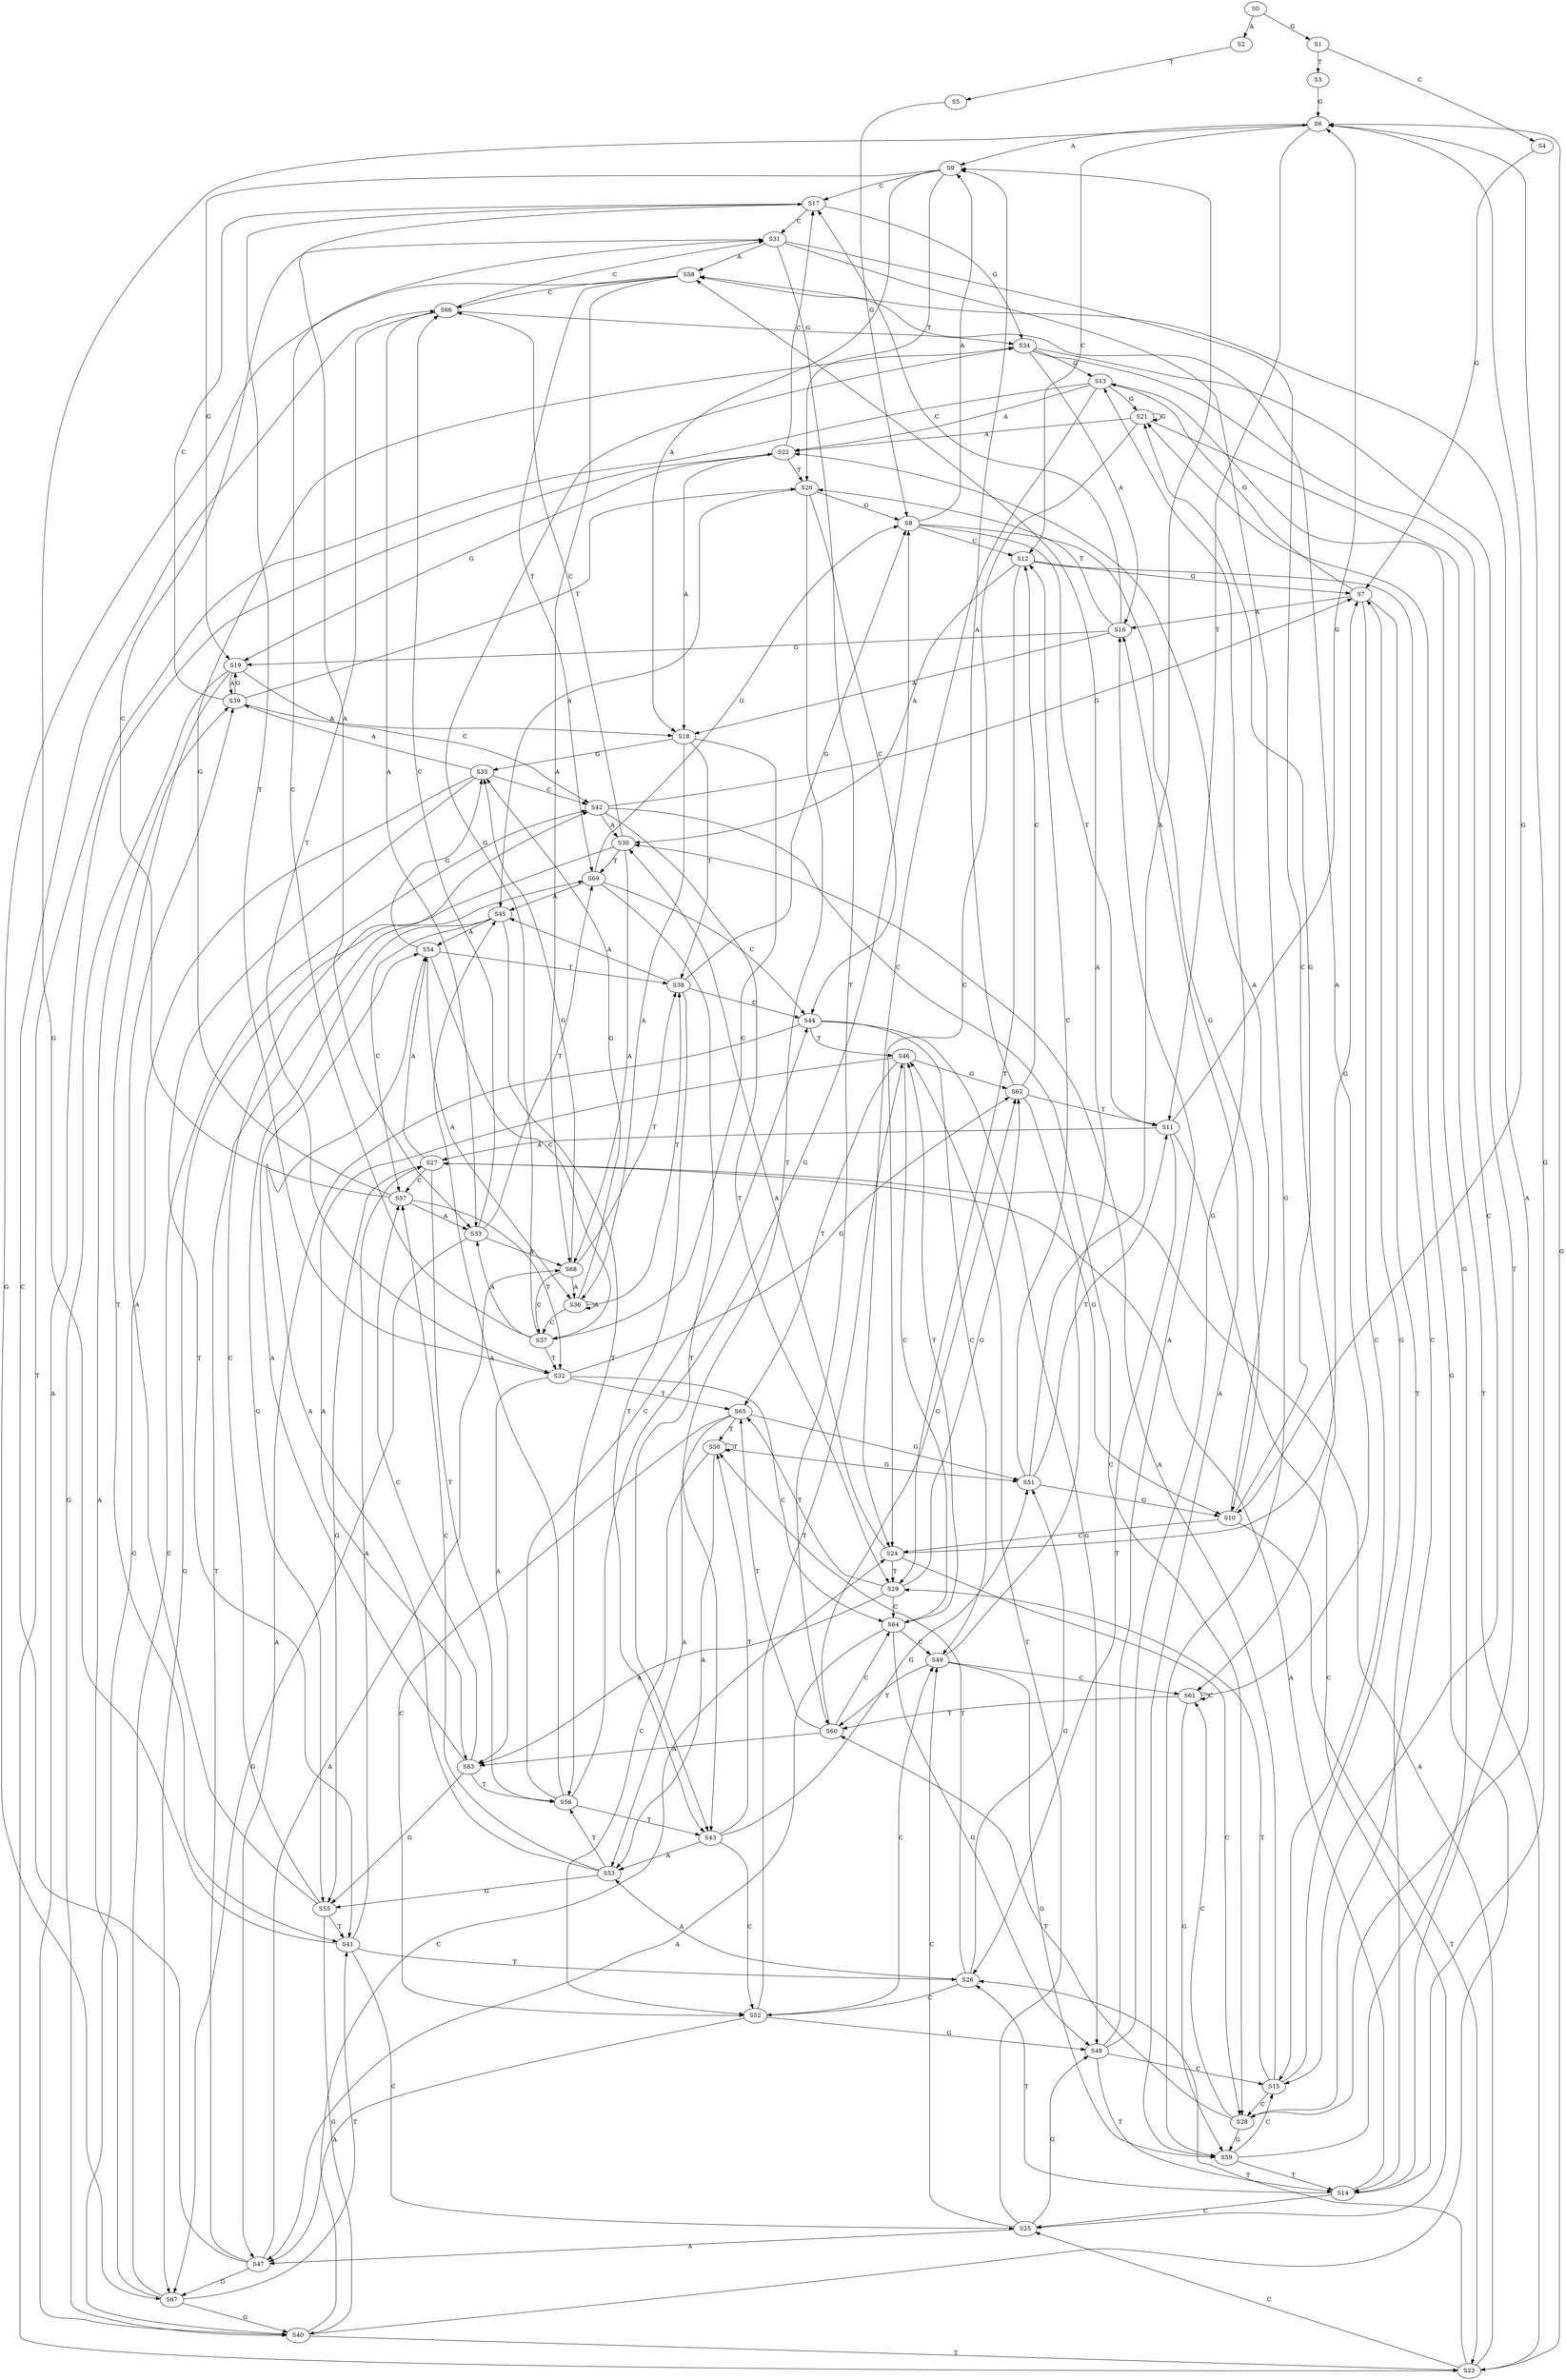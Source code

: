 strict digraph  {
	S0 -> S1 [ label = G ];
	S0 -> S2 [ label = A ];
	S1 -> S3 [ label = T ];
	S1 -> S4 [ label = C ];
	S2 -> S5 [ label = T ];
	S3 -> S6 [ label = G ];
	S4 -> S7 [ label = G ];
	S5 -> S8 [ label = G ];
	S6 -> S9 [ label = A ];
	S6 -> S10 [ label = G ];
	S6 -> S11 [ label = T ];
	S6 -> S12 [ label = C ];
	S7 -> S13 [ label = G ];
	S7 -> S14 [ label = T ];
	S7 -> S15 [ label = C ];
	S7 -> S16 [ label = A ];
	S8 -> S10 [ label = G ];
	S8 -> S9 [ label = A ];
	S8 -> S11 [ label = T ];
	S8 -> S12 [ label = C ];
	S9 -> S17 [ label = C ];
	S9 -> S18 [ label = A ];
	S9 -> S19 [ label = G ];
	S9 -> S20 [ label = T ];
	S10 -> S21 [ label = G ];
	S10 -> S22 [ label = A ];
	S10 -> S23 [ label = T ];
	S10 -> S24 [ label = C ];
	S11 -> S6 [ label = G ];
	S11 -> S25 [ label = C ];
	S11 -> S26 [ label = T ];
	S11 -> S27 [ label = A ];
	S12 -> S28 [ label = C ];
	S12 -> S29 [ label = T ];
	S12 -> S30 [ label = A ];
	S12 -> S7 [ label = G ];
	S13 -> S23 [ label = T ];
	S13 -> S22 [ label = A ];
	S13 -> S24 [ label = C ];
	S13 -> S21 [ label = G ];
	S14 -> S26 [ label = T ];
	S14 -> S25 [ label = C ];
	S14 -> S6 [ label = G ];
	S14 -> S27 [ label = A ];
	S15 -> S28 [ label = C ];
	S15 -> S30 [ label = A ];
	S15 -> S29 [ label = T ];
	S15 -> S7 [ label = G ];
	S16 -> S19 [ label = G ];
	S16 -> S18 [ label = A ];
	S16 -> S17 [ label = C ];
	S16 -> S20 [ label = T ];
	S17 -> S31 [ label = C ];
	S17 -> S32 [ label = T ];
	S17 -> S33 [ label = A ];
	S17 -> S34 [ label = G ];
	S18 -> S35 [ label = G ];
	S18 -> S36 [ label = A ];
	S18 -> S37 [ label = C ];
	S18 -> S38 [ label = T ];
	S19 -> S39 [ label = A ];
	S19 -> S40 [ label = G ];
	S19 -> S41 [ label = T ];
	S19 -> S42 [ label = C ];
	S20 -> S43 [ label = T ];
	S20 -> S44 [ label = C ];
	S20 -> S45 [ label = A ];
	S20 -> S8 [ label = G ];
	S21 -> S23 [ label = T ];
	S21 -> S22 [ label = A ];
	S21 -> S21 [ label = G ];
	S21 -> S24 [ label = C ];
	S22 -> S19 [ label = G ];
	S22 -> S18 [ label = A ];
	S22 -> S17 [ label = C ];
	S22 -> S20 [ label = T ];
	S23 -> S27 [ label = A ];
	S23 -> S25 [ label = C ];
	S23 -> S26 [ label = T ];
	S23 -> S6 [ label = G ];
	S24 -> S29 [ label = T ];
	S24 -> S30 [ label = A ];
	S24 -> S7 [ label = G ];
	S24 -> S28 [ label = C ];
	S25 -> S46 [ label = T ];
	S25 -> S47 [ label = A ];
	S25 -> S48 [ label = G ];
	S25 -> S49 [ label = C ];
	S26 -> S50 [ label = T ];
	S26 -> S51 [ label = G ];
	S26 -> S52 [ label = C ];
	S26 -> S53 [ label = A ];
	S27 -> S54 [ label = A ];
	S27 -> S55 [ label = G ];
	S27 -> S56 [ label = T ];
	S27 -> S57 [ label = C ];
	S28 -> S58 [ label = A ];
	S28 -> S59 [ label = G ];
	S28 -> S60 [ label = T ];
	S28 -> S61 [ label = C ];
	S29 -> S62 [ label = G ];
	S29 -> S63 [ label = A ];
	S29 -> S64 [ label = C ];
	S29 -> S65 [ label = T ];
	S30 -> S66 [ label = C ];
	S30 -> S67 [ label = G ];
	S30 -> S68 [ label = A ];
	S30 -> S69 [ label = T ];
	S31 -> S59 [ label = G ];
	S31 -> S58 [ label = A ];
	S31 -> S61 [ label = C ];
	S31 -> S60 [ label = T ];
	S32 -> S63 [ label = A ];
	S32 -> S64 [ label = C ];
	S32 -> S65 [ label = T ];
	S32 -> S62 [ label = G ];
	S33 -> S69 [ label = T ];
	S33 -> S67 [ label = G ];
	S33 -> S68 [ label = A ];
	S33 -> S66 [ label = C ];
	S34 -> S14 [ label = T ];
	S34 -> S16 [ label = A ];
	S34 -> S13 [ label = G ];
	S34 -> S15 [ label = C ];
	S35 -> S41 [ label = T ];
	S35 -> S39 [ label = A ];
	S35 -> S40 [ label = G ];
	S35 -> S42 [ label = C ];
	S36 -> S36 [ label = A ];
	S36 -> S35 [ label = G ];
	S36 -> S37 [ label = C ];
	S36 -> S38 [ label = T ];
	S37 -> S31 [ label = C ];
	S37 -> S34 [ label = G ];
	S37 -> S32 [ label = T ];
	S37 -> S33 [ label = A ];
	S38 -> S44 [ label = C ];
	S38 -> S45 [ label = A ];
	S38 -> S43 [ label = T ];
	S38 -> S8 [ label = G ];
	S39 -> S17 [ label = C ];
	S39 -> S18 [ label = A ];
	S39 -> S19 [ label = G ];
	S39 -> S20 [ label = T ];
	S40 -> S22 [ label = A ];
	S40 -> S23 [ label = T ];
	S40 -> S21 [ label = G ];
	S40 -> S24 [ label = C ];
	S41 -> S25 [ label = C ];
	S41 -> S27 [ label = A ];
	S41 -> S26 [ label = T ];
	S41 -> S6 [ label = G ];
	S42 -> S28 [ label = C ];
	S42 -> S30 [ label = A ];
	S42 -> S29 [ label = T ];
	S42 -> S7 [ label = G ];
	S43 -> S53 [ label = A ];
	S43 -> S50 [ label = T ];
	S43 -> S51 [ label = G ];
	S43 -> S52 [ label = C ];
	S44 -> S48 [ label = G ];
	S44 -> S49 [ label = C ];
	S44 -> S46 [ label = T ];
	S44 -> S47 [ label = A ];
	S45 -> S55 [ label = G ];
	S45 -> S54 [ label = A ];
	S45 -> S57 [ label = C ];
	S45 -> S56 [ label = T ];
	S46 -> S62 [ label = G ];
	S46 -> S63 [ label = A ];
	S46 -> S64 [ label = C ];
	S46 -> S65 [ label = T ];
	S47 -> S69 [ label = T ];
	S47 -> S68 [ label = A ];
	S47 -> S66 [ label = C ];
	S47 -> S67 [ label = G ];
	S48 -> S16 [ label = A ];
	S48 -> S13 [ label = G ];
	S48 -> S14 [ label = T ];
	S48 -> S15 [ label = C ];
	S49 -> S58 [ label = A ];
	S49 -> S59 [ label = G ];
	S49 -> S60 [ label = T ];
	S49 -> S61 [ label = C ];
	S50 -> S52 [ label = C ];
	S50 -> S50 [ label = T ];
	S50 -> S51 [ label = G ];
	S50 -> S53 [ label = A ];
	S51 -> S9 [ label = A ];
	S51 -> S11 [ label = T ];
	S51 -> S10 [ label = G ];
	S51 -> S12 [ label = C ];
	S52 -> S48 [ label = G ];
	S52 -> S49 [ label = C ];
	S52 -> S47 [ label = A ];
	S52 -> S46 [ label = T ];
	S53 -> S54 [ label = A ];
	S53 -> S57 [ label = C ];
	S53 -> S55 [ label = G ];
	S53 -> S56 [ label = T ];
	S54 -> S36 [ label = A ];
	S54 -> S35 [ label = G ];
	S54 -> S37 [ label = C ];
	S54 -> S38 [ label = T ];
	S55 -> S40 [ label = G ];
	S55 -> S41 [ label = T ];
	S55 -> S39 [ label = A ];
	S55 -> S42 [ label = C ];
	S56 -> S43 [ label = T ];
	S56 -> S44 [ label = C ];
	S56 -> S8 [ label = G ];
	S56 -> S45 [ label = A ];
	S57 -> S33 [ label = A ];
	S57 -> S32 [ label = T ];
	S57 -> S34 [ label = G ];
	S57 -> S31 [ label = C ];
	S58 -> S67 [ label = G ];
	S58 -> S66 [ label = C ];
	S58 -> S68 [ label = A ];
	S58 -> S69 [ label = T ];
	S59 -> S13 [ label = G ];
	S59 -> S14 [ label = T ];
	S59 -> S16 [ label = A ];
	S59 -> S15 [ label = C ];
	S60 -> S64 [ label = C ];
	S60 -> S63 [ label = A ];
	S60 -> S62 [ label = G ];
	S60 -> S65 [ label = T ];
	S61 -> S58 [ label = A ];
	S61 -> S59 [ label = G ];
	S61 -> S60 [ label = T ];
	S61 -> S61 [ label = C ];
	S62 -> S11 [ label = T ];
	S62 -> S9 [ label = A ];
	S62 -> S12 [ label = C ];
	S62 -> S10 [ label = G ];
	S63 -> S55 [ label = G ];
	S63 -> S57 [ label = C ];
	S63 -> S54 [ label = A ];
	S63 -> S56 [ label = T ];
	S64 -> S48 [ label = G ];
	S64 -> S47 [ label = A ];
	S64 -> S46 [ label = T ];
	S64 -> S49 [ label = C ];
	S65 -> S51 [ label = G ];
	S65 -> S50 [ label = T ];
	S65 -> S52 [ label = C ];
	S65 -> S53 [ label = A ];
	S66 -> S34 [ label = G ];
	S66 -> S33 [ label = A ];
	S66 -> S32 [ label = T ];
	S66 -> S31 [ label = C ];
	S67 -> S41 [ label = T ];
	S67 -> S40 [ label = G ];
	S67 -> S42 [ label = C ];
	S67 -> S39 [ label = A ];
	S68 -> S36 [ label = A ];
	S68 -> S37 [ label = C ];
	S68 -> S35 [ label = G ];
	S68 -> S38 [ label = T ];
	S69 -> S45 [ label = A ];
	S69 -> S8 [ label = G ];
	S69 -> S43 [ label = T ];
	S69 -> S44 [ label = C ];
}
